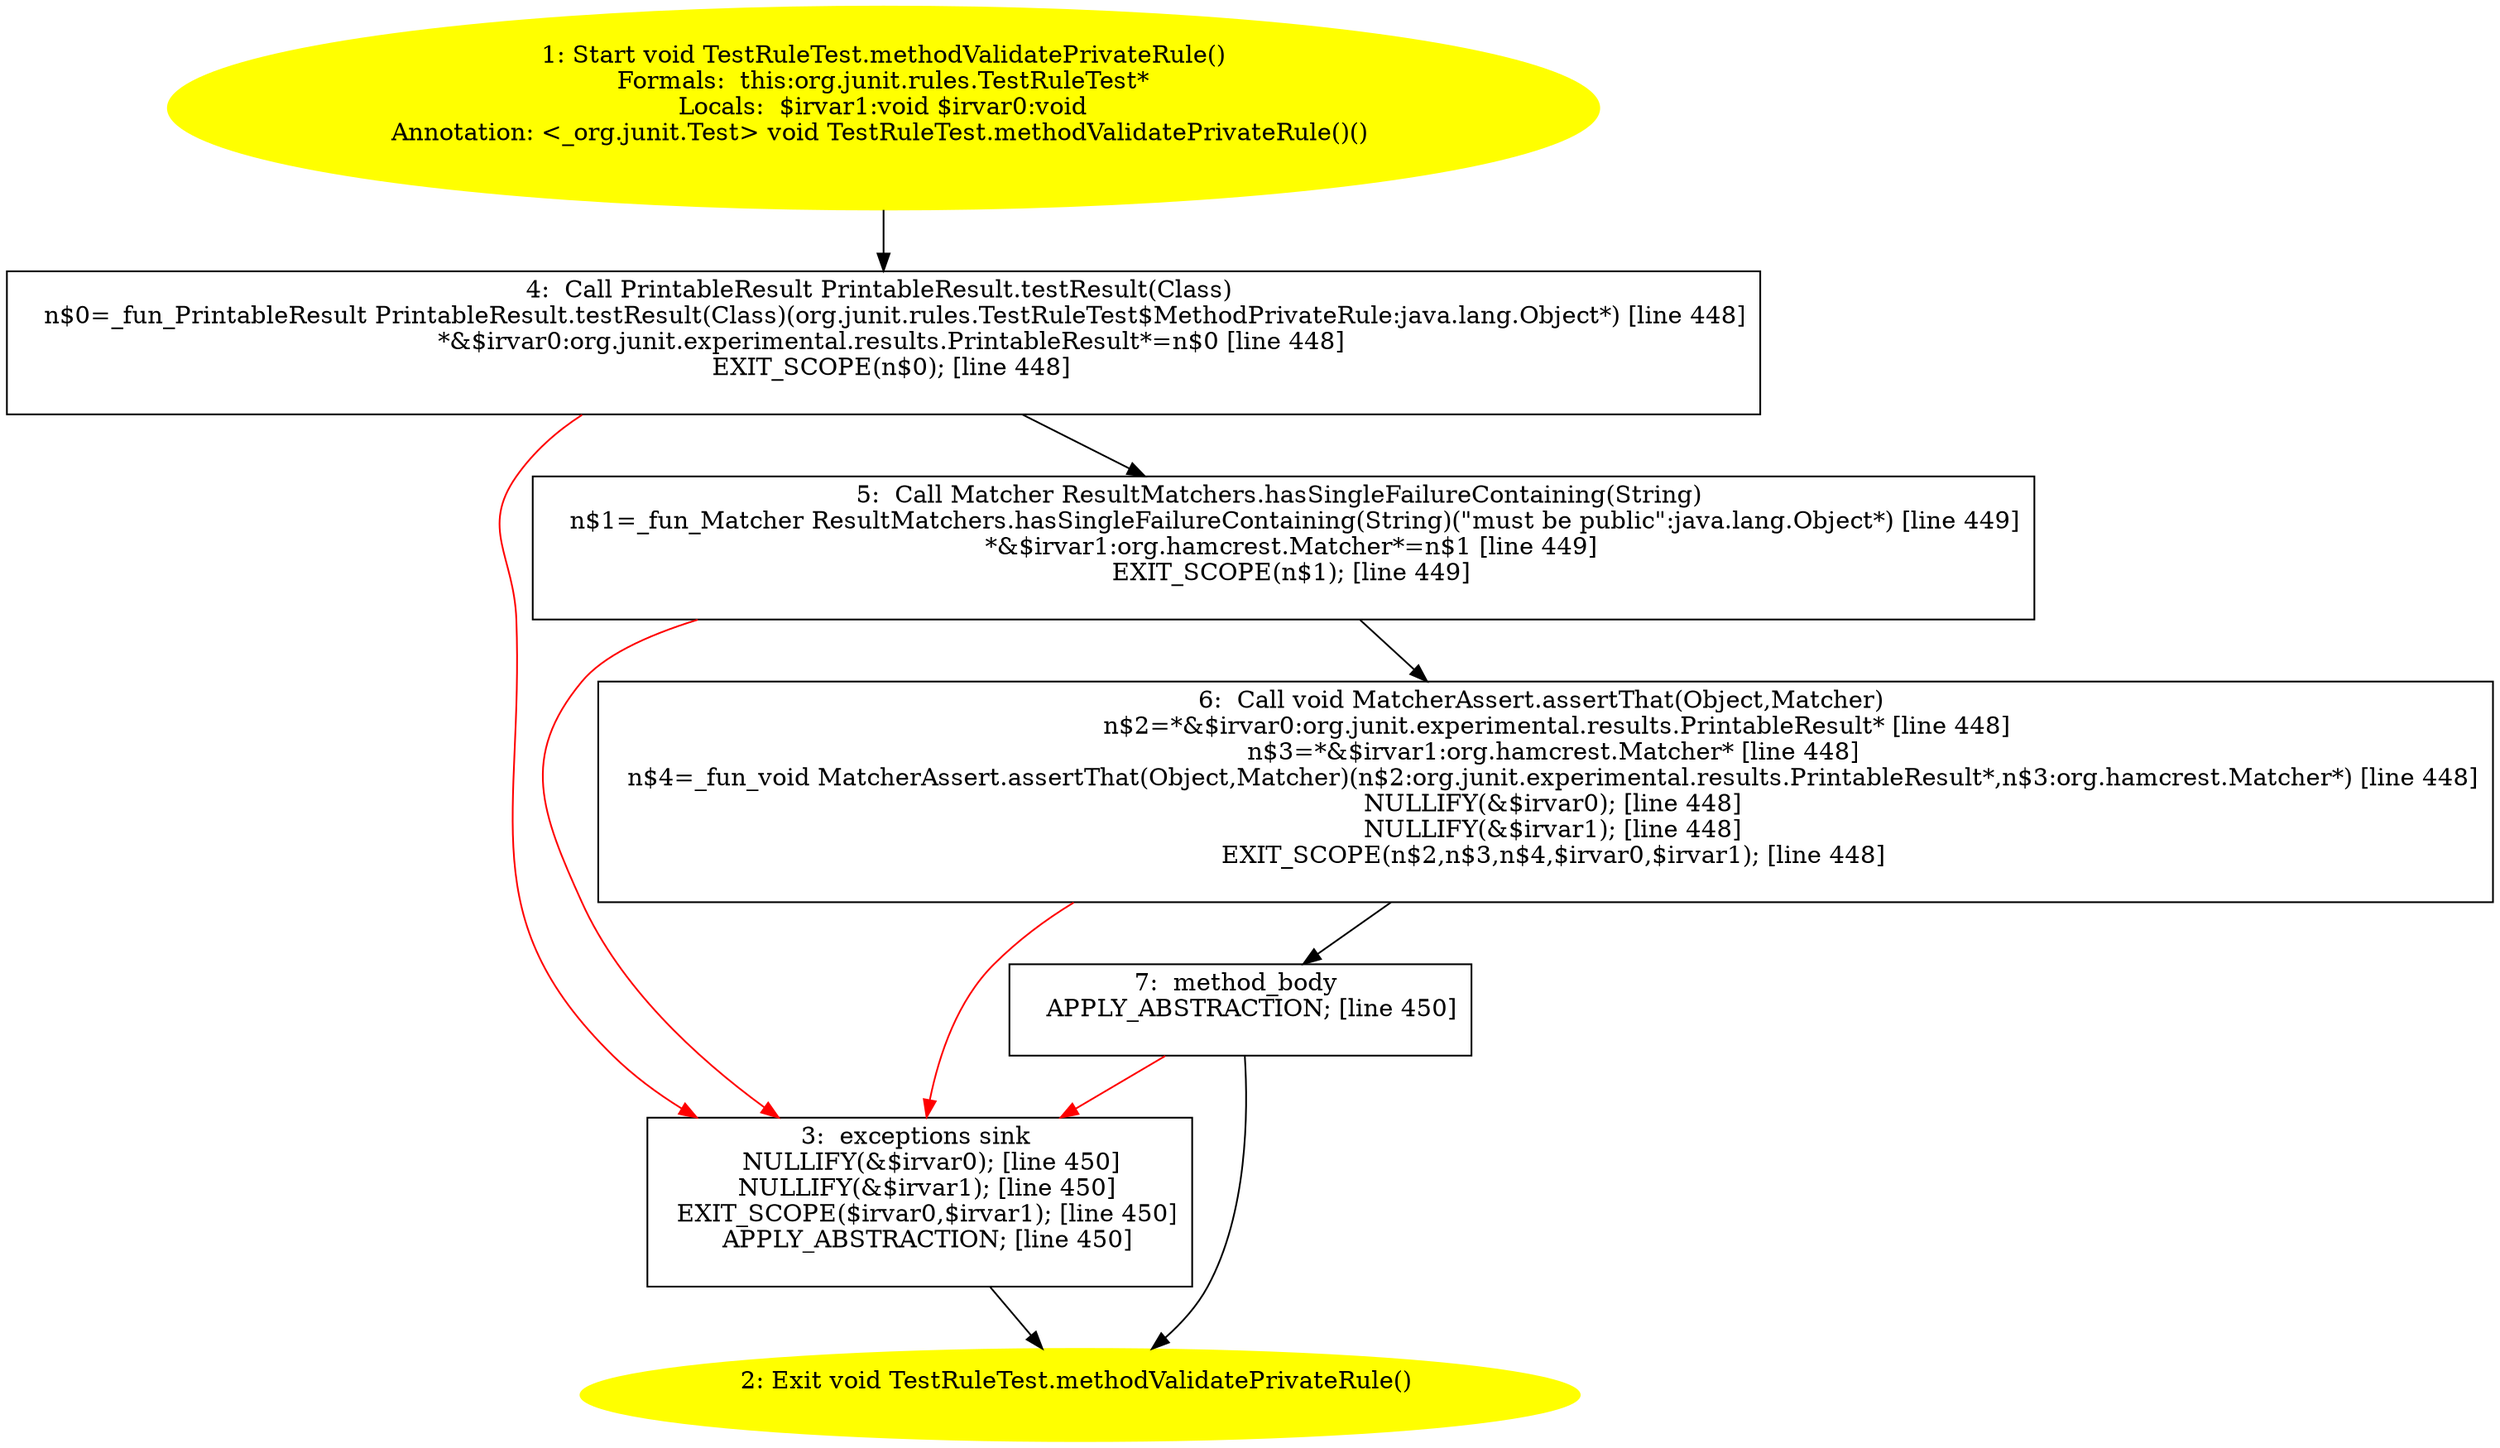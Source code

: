 /* @generated */
digraph cfg {
"org.junit.rules.TestRuleTest.methodValidatePrivateRule():void.833a337c1fb0bc62434796e7d8f90606_1" [label="1: Start void TestRuleTest.methodValidatePrivateRule()\nFormals:  this:org.junit.rules.TestRuleTest*\nLocals:  $irvar1:void $irvar0:void\nAnnotation: <_org.junit.Test> void TestRuleTest.methodValidatePrivateRule()() \n  " color=yellow style=filled]
	

	 "org.junit.rules.TestRuleTest.methodValidatePrivateRule():void.833a337c1fb0bc62434796e7d8f90606_1" -> "org.junit.rules.TestRuleTest.methodValidatePrivateRule():void.833a337c1fb0bc62434796e7d8f90606_4" ;
"org.junit.rules.TestRuleTest.methodValidatePrivateRule():void.833a337c1fb0bc62434796e7d8f90606_2" [label="2: Exit void TestRuleTest.methodValidatePrivateRule() \n  " color=yellow style=filled]
	

"org.junit.rules.TestRuleTest.methodValidatePrivateRule():void.833a337c1fb0bc62434796e7d8f90606_3" [label="3:  exceptions sink \n   NULLIFY(&$irvar0); [line 450]\n  NULLIFY(&$irvar1); [line 450]\n  EXIT_SCOPE($irvar0,$irvar1); [line 450]\n  APPLY_ABSTRACTION; [line 450]\n " shape="box"]
	

	 "org.junit.rules.TestRuleTest.methodValidatePrivateRule():void.833a337c1fb0bc62434796e7d8f90606_3" -> "org.junit.rules.TestRuleTest.methodValidatePrivateRule():void.833a337c1fb0bc62434796e7d8f90606_2" ;
"org.junit.rules.TestRuleTest.methodValidatePrivateRule():void.833a337c1fb0bc62434796e7d8f90606_4" [label="4:  Call PrintableResult PrintableResult.testResult(Class) \n   n$0=_fun_PrintableResult PrintableResult.testResult(Class)(org.junit.rules.TestRuleTest$MethodPrivateRule:java.lang.Object*) [line 448]\n  *&$irvar0:org.junit.experimental.results.PrintableResult*=n$0 [line 448]\n  EXIT_SCOPE(n$0); [line 448]\n " shape="box"]
	

	 "org.junit.rules.TestRuleTest.methodValidatePrivateRule():void.833a337c1fb0bc62434796e7d8f90606_4" -> "org.junit.rules.TestRuleTest.methodValidatePrivateRule():void.833a337c1fb0bc62434796e7d8f90606_5" ;
	 "org.junit.rules.TestRuleTest.methodValidatePrivateRule():void.833a337c1fb0bc62434796e7d8f90606_4" -> "org.junit.rules.TestRuleTest.methodValidatePrivateRule():void.833a337c1fb0bc62434796e7d8f90606_3" [color="red" ];
"org.junit.rules.TestRuleTest.methodValidatePrivateRule():void.833a337c1fb0bc62434796e7d8f90606_5" [label="5:  Call Matcher ResultMatchers.hasSingleFailureContaining(String) \n   n$1=_fun_Matcher ResultMatchers.hasSingleFailureContaining(String)(\"must be public\":java.lang.Object*) [line 449]\n  *&$irvar1:org.hamcrest.Matcher*=n$1 [line 449]\n  EXIT_SCOPE(n$1); [line 449]\n " shape="box"]
	

	 "org.junit.rules.TestRuleTest.methodValidatePrivateRule():void.833a337c1fb0bc62434796e7d8f90606_5" -> "org.junit.rules.TestRuleTest.methodValidatePrivateRule():void.833a337c1fb0bc62434796e7d8f90606_6" ;
	 "org.junit.rules.TestRuleTest.methodValidatePrivateRule():void.833a337c1fb0bc62434796e7d8f90606_5" -> "org.junit.rules.TestRuleTest.methodValidatePrivateRule():void.833a337c1fb0bc62434796e7d8f90606_3" [color="red" ];
"org.junit.rules.TestRuleTest.methodValidatePrivateRule():void.833a337c1fb0bc62434796e7d8f90606_6" [label="6:  Call void MatcherAssert.assertThat(Object,Matcher) \n   n$2=*&$irvar0:org.junit.experimental.results.PrintableResult* [line 448]\n  n$3=*&$irvar1:org.hamcrest.Matcher* [line 448]\n  n$4=_fun_void MatcherAssert.assertThat(Object,Matcher)(n$2:org.junit.experimental.results.PrintableResult*,n$3:org.hamcrest.Matcher*) [line 448]\n  NULLIFY(&$irvar0); [line 448]\n  NULLIFY(&$irvar1); [line 448]\n  EXIT_SCOPE(n$2,n$3,n$4,$irvar0,$irvar1); [line 448]\n " shape="box"]
	

	 "org.junit.rules.TestRuleTest.methodValidatePrivateRule():void.833a337c1fb0bc62434796e7d8f90606_6" -> "org.junit.rules.TestRuleTest.methodValidatePrivateRule():void.833a337c1fb0bc62434796e7d8f90606_7" ;
	 "org.junit.rules.TestRuleTest.methodValidatePrivateRule():void.833a337c1fb0bc62434796e7d8f90606_6" -> "org.junit.rules.TestRuleTest.methodValidatePrivateRule():void.833a337c1fb0bc62434796e7d8f90606_3" [color="red" ];
"org.junit.rules.TestRuleTest.methodValidatePrivateRule():void.833a337c1fb0bc62434796e7d8f90606_7" [label="7:  method_body \n   APPLY_ABSTRACTION; [line 450]\n " shape="box"]
	

	 "org.junit.rules.TestRuleTest.methodValidatePrivateRule():void.833a337c1fb0bc62434796e7d8f90606_7" -> "org.junit.rules.TestRuleTest.methodValidatePrivateRule():void.833a337c1fb0bc62434796e7d8f90606_2" ;
	 "org.junit.rules.TestRuleTest.methodValidatePrivateRule():void.833a337c1fb0bc62434796e7d8f90606_7" -> "org.junit.rules.TestRuleTest.methodValidatePrivateRule():void.833a337c1fb0bc62434796e7d8f90606_3" [color="red" ];
}
